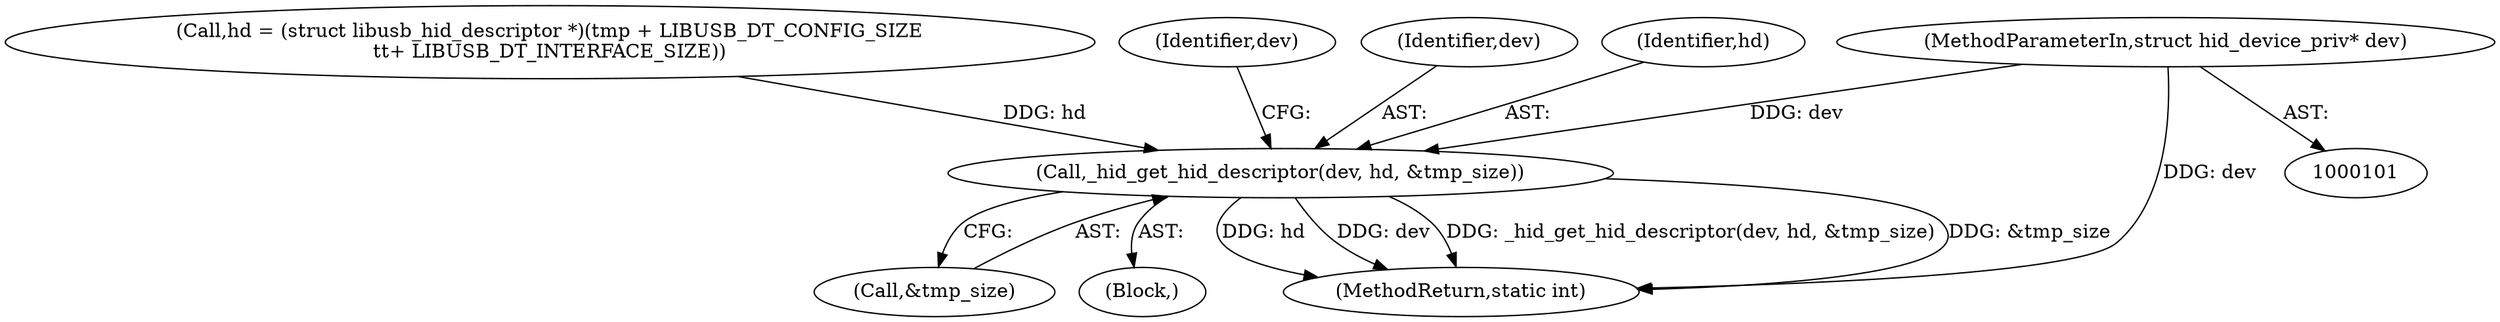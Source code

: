 digraph "1_Chrome_ac149a8d4371c0e01e0934fdd57b09e86f96b5b9_0@pointer" {
"1000102" [label="(MethodParameterIn,struct hid_device_priv* dev)"];
"1000267" [label="(Call,_hid_get_hid_descriptor(dev, hd, &tmp_size))"];
"1000155" [label="(Call,hd = (struct libusb_hid_descriptor *)(tmp + LIBUSB_DT_CONFIG_SIZE\n\t\t+ LIBUSB_DT_INTERFACE_SIZE))"];
"1000270" [label="(Call,&tmp_size)"];
"1000102" [label="(MethodParameterIn,struct hid_device_priv* dev)"];
"1000274" [label="(Identifier,dev)"];
"1000105" [label="(Block,)"];
"1000268" [label="(Identifier,dev)"];
"1000269" [label="(Identifier,hd)"];
"1000375" [label="(MethodReturn,static int)"];
"1000267" [label="(Call,_hid_get_hid_descriptor(dev, hd, &tmp_size))"];
"1000102" -> "1000101"  [label="AST: "];
"1000102" -> "1000375"  [label="DDG: dev"];
"1000102" -> "1000267"  [label="DDG: dev"];
"1000267" -> "1000105"  [label="AST: "];
"1000267" -> "1000270"  [label="CFG: "];
"1000268" -> "1000267"  [label="AST: "];
"1000269" -> "1000267"  [label="AST: "];
"1000270" -> "1000267"  [label="AST: "];
"1000274" -> "1000267"  [label="CFG: "];
"1000267" -> "1000375"  [label="DDG: hd"];
"1000267" -> "1000375"  [label="DDG: dev"];
"1000267" -> "1000375"  [label="DDG: _hid_get_hid_descriptor(dev, hd, &tmp_size)"];
"1000267" -> "1000375"  [label="DDG: &tmp_size"];
"1000155" -> "1000267"  [label="DDG: hd"];
}
